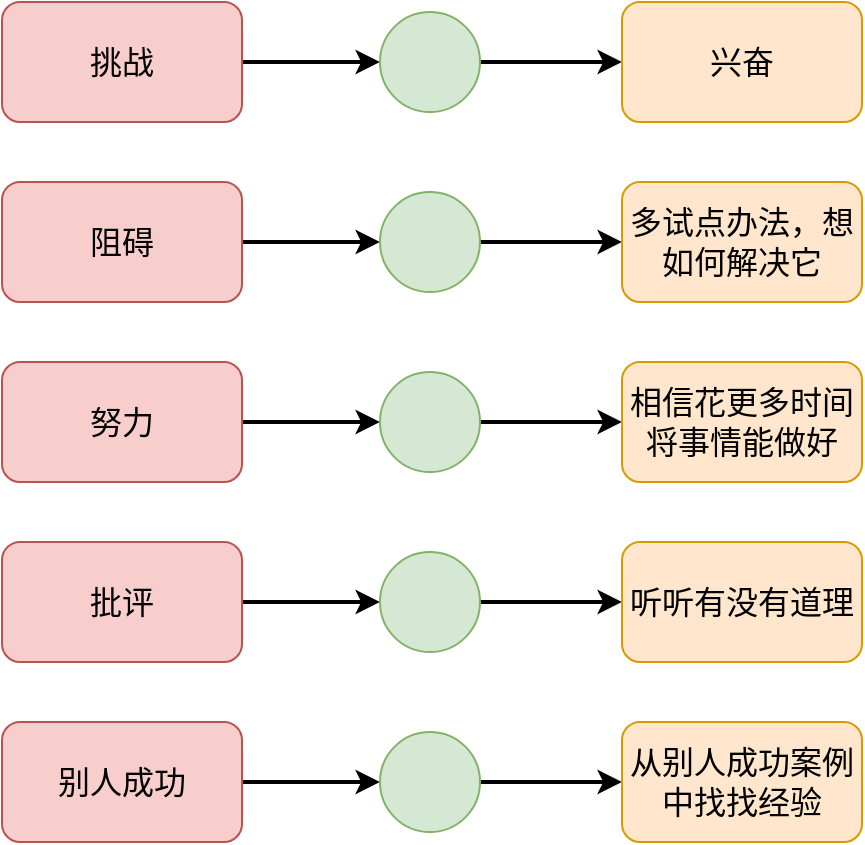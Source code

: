 <mxfile version="14.6.6" type="github">
  <diagram id="DeSyd2PaTH0ix3qHd-5F" name="第 1 页">
    <mxGraphModel dx="870" dy="539" grid="1" gridSize="10" guides="1" tooltips="1" connect="1" arrows="1" fold="1" page="1" pageScale="1" pageWidth="827" pageHeight="1169" math="0" shadow="0">
      <root>
        <mxCell id="0" />
        <mxCell id="1" parent="0" />
        <mxCell id="yNZfFnziBloxg7nEjzWF-7" style="edgeStyle=orthogonalEdgeStyle;rounded=0;orthogonalLoop=1;jettySize=auto;html=1;exitX=1;exitY=0.5;exitDx=0;exitDy=0;strokeWidth=2;" edge="1" parent="1" source="yNZfFnziBloxg7nEjzWF-1" target="yNZfFnziBloxg7nEjzWF-6">
          <mxGeometry relative="1" as="geometry" />
        </mxCell>
        <mxCell id="yNZfFnziBloxg7nEjzWF-1" value="&lt;font style=&quot;font-size: 16px&quot;&gt;挑战&lt;/font&gt;" style="rounded=1;whiteSpace=wrap;html=1;fillColor=#f8cecc;strokeColor=#b85450;" vertex="1" parent="1">
          <mxGeometry x="200" y="80" width="120" height="60" as="geometry" />
        </mxCell>
        <mxCell id="yNZfFnziBloxg7nEjzWF-16" style="edgeStyle=orthogonalEdgeStyle;rounded=0;orthogonalLoop=1;jettySize=auto;html=1;exitX=1;exitY=0.5;exitDx=0;exitDy=0;entryX=0;entryY=0.5;entryDx=0;entryDy=0;strokeWidth=2;" edge="1" parent="1" source="yNZfFnziBloxg7nEjzWF-2" target="yNZfFnziBloxg7nEjzWF-12">
          <mxGeometry relative="1" as="geometry" />
        </mxCell>
        <mxCell id="yNZfFnziBloxg7nEjzWF-2" value="&lt;font style=&quot;font-size: 16px&quot;&gt;阻碍&lt;/font&gt;" style="rounded=1;whiteSpace=wrap;html=1;fillColor=#f8cecc;strokeColor=#b85450;" vertex="1" parent="1">
          <mxGeometry x="200" y="170" width="120" height="60" as="geometry" />
        </mxCell>
        <mxCell id="yNZfFnziBloxg7nEjzWF-17" style="edgeStyle=orthogonalEdgeStyle;rounded=0;orthogonalLoop=1;jettySize=auto;html=1;exitX=1;exitY=0.5;exitDx=0;exitDy=0;entryX=0;entryY=0.5;entryDx=0;entryDy=0;strokeWidth=2;" edge="1" parent="1" source="yNZfFnziBloxg7nEjzWF-3" target="yNZfFnziBloxg7nEjzWF-13">
          <mxGeometry relative="1" as="geometry" />
        </mxCell>
        <mxCell id="yNZfFnziBloxg7nEjzWF-3" value="&lt;font style=&quot;font-size: 16px&quot;&gt;努力&lt;/font&gt;" style="rounded=1;whiteSpace=wrap;html=1;fillColor=#f8cecc;strokeColor=#b85450;" vertex="1" parent="1">
          <mxGeometry x="200" y="260" width="120" height="60" as="geometry" />
        </mxCell>
        <mxCell id="yNZfFnziBloxg7nEjzWF-18" style="edgeStyle=orthogonalEdgeStyle;rounded=0;orthogonalLoop=1;jettySize=auto;html=1;exitX=1;exitY=0.5;exitDx=0;exitDy=0;entryX=0;entryY=0.5;entryDx=0;entryDy=0;strokeWidth=2;" edge="1" parent="1" source="yNZfFnziBloxg7nEjzWF-4" target="yNZfFnziBloxg7nEjzWF-14">
          <mxGeometry relative="1" as="geometry" />
        </mxCell>
        <mxCell id="yNZfFnziBloxg7nEjzWF-4" value="&lt;font style=&quot;font-size: 16px&quot;&gt;批评&lt;/font&gt;" style="rounded=1;whiteSpace=wrap;html=1;fillColor=#f8cecc;strokeColor=#b85450;" vertex="1" parent="1">
          <mxGeometry x="200" y="350" width="120" height="60" as="geometry" />
        </mxCell>
        <mxCell id="yNZfFnziBloxg7nEjzWF-19" style="edgeStyle=orthogonalEdgeStyle;rounded=0;orthogonalLoop=1;jettySize=auto;html=1;exitX=1;exitY=0.5;exitDx=0;exitDy=0;entryX=0;entryY=0.5;entryDx=0;entryDy=0;strokeWidth=2;" edge="1" parent="1" source="yNZfFnziBloxg7nEjzWF-5" target="yNZfFnziBloxg7nEjzWF-15">
          <mxGeometry relative="1" as="geometry" />
        </mxCell>
        <mxCell id="yNZfFnziBloxg7nEjzWF-5" value="&lt;font style=&quot;font-size: 16px&quot;&gt;别人成功&lt;/font&gt;" style="rounded=1;whiteSpace=wrap;html=1;fillColor=#f8cecc;strokeColor=#b85450;" vertex="1" parent="1">
          <mxGeometry x="200" y="440" width="120" height="60" as="geometry" />
        </mxCell>
        <mxCell id="yNZfFnziBloxg7nEjzWF-11" style="edgeStyle=orthogonalEdgeStyle;rounded=0;orthogonalLoop=1;jettySize=auto;html=1;exitX=1;exitY=0.5;exitDx=0;exitDy=0;entryX=0;entryY=0.5;entryDx=0;entryDy=0;strokeWidth=2;" edge="1" parent="1" source="yNZfFnziBloxg7nEjzWF-6" target="yNZfFnziBloxg7nEjzWF-8">
          <mxGeometry relative="1" as="geometry" />
        </mxCell>
        <mxCell id="yNZfFnziBloxg7nEjzWF-6" value="" style="ellipse;whiteSpace=wrap;html=1;aspect=fixed;fillColor=#d5e8d4;strokeColor=#82b366;" vertex="1" parent="1">
          <mxGeometry x="389" y="85" width="50" height="50" as="geometry" />
        </mxCell>
        <mxCell id="yNZfFnziBloxg7nEjzWF-8" value="&lt;font style=&quot;font-size: 16px&quot;&gt;兴奋&lt;/font&gt;" style="rounded=1;whiteSpace=wrap;html=1;fillColor=#ffe6cc;strokeColor=#d79b00;" vertex="1" parent="1">
          <mxGeometry x="510" y="80" width="120" height="60" as="geometry" />
        </mxCell>
        <mxCell id="yNZfFnziBloxg7nEjzWF-24" style="edgeStyle=orthogonalEdgeStyle;rounded=0;orthogonalLoop=1;jettySize=auto;html=1;exitX=1;exitY=0.5;exitDx=0;exitDy=0;strokeWidth=2;" edge="1" parent="1" source="yNZfFnziBloxg7nEjzWF-12" target="yNZfFnziBloxg7nEjzWF-20">
          <mxGeometry relative="1" as="geometry" />
        </mxCell>
        <mxCell id="yNZfFnziBloxg7nEjzWF-12" value="" style="ellipse;whiteSpace=wrap;html=1;aspect=fixed;fillColor=#d5e8d4;strokeColor=#82b366;" vertex="1" parent="1">
          <mxGeometry x="389" y="175" width="50" height="50" as="geometry" />
        </mxCell>
        <mxCell id="yNZfFnziBloxg7nEjzWF-25" style="edgeStyle=orthogonalEdgeStyle;rounded=0;orthogonalLoop=1;jettySize=auto;html=1;exitX=1;exitY=0.5;exitDx=0;exitDy=0;strokeWidth=2;" edge="1" parent="1" source="yNZfFnziBloxg7nEjzWF-13" target="yNZfFnziBloxg7nEjzWF-21">
          <mxGeometry relative="1" as="geometry" />
        </mxCell>
        <mxCell id="yNZfFnziBloxg7nEjzWF-13" value="" style="ellipse;whiteSpace=wrap;html=1;aspect=fixed;fillColor=#d5e8d4;strokeColor=#82b366;" vertex="1" parent="1">
          <mxGeometry x="389" y="265" width="50" height="50" as="geometry" />
        </mxCell>
        <mxCell id="yNZfFnziBloxg7nEjzWF-26" style="edgeStyle=orthogonalEdgeStyle;rounded=0;orthogonalLoop=1;jettySize=auto;html=1;exitX=1;exitY=0.5;exitDx=0;exitDy=0;strokeWidth=2;" edge="1" parent="1" source="yNZfFnziBloxg7nEjzWF-14" target="yNZfFnziBloxg7nEjzWF-22">
          <mxGeometry relative="1" as="geometry" />
        </mxCell>
        <mxCell id="yNZfFnziBloxg7nEjzWF-14" value="" style="ellipse;whiteSpace=wrap;html=1;aspect=fixed;fillColor=#d5e8d4;strokeColor=#82b366;" vertex="1" parent="1">
          <mxGeometry x="389" y="355" width="50" height="50" as="geometry" />
        </mxCell>
        <mxCell id="yNZfFnziBloxg7nEjzWF-27" style="edgeStyle=orthogonalEdgeStyle;rounded=0;orthogonalLoop=1;jettySize=auto;html=1;exitX=1;exitY=0.5;exitDx=0;exitDy=0;entryX=0;entryY=0.5;entryDx=0;entryDy=0;strokeWidth=2;" edge="1" parent="1" source="yNZfFnziBloxg7nEjzWF-15" target="yNZfFnziBloxg7nEjzWF-23">
          <mxGeometry relative="1" as="geometry" />
        </mxCell>
        <mxCell id="yNZfFnziBloxg7nEjzWF-15" value="" style="ellipse;whiteSpace=wrap;html=1;aspect=fixed;fillColor=#d5e8d4;strokeColor=#82b366;" vertex="1" parent="1">
          <mxGeometry x="389" y="445" width="50" height="50" as="geometry" />
        </mxCell>
        <mxCell id="yNZfFnziBloxg7nEjzWF-20" value="&lt;font style=&quot;font-size: 16px&quot;&gt;多试点办法，想如何解决它&lt;/font&gt;" style="rounded=1;whiteSpace=wrap;html=1;fillColor=#ffe6cc;strokeColor=#d79b00;" vertex="1" parent="1">
          <mxGeometry x="510" y="170" width="120" height="60" as="geometry" />
        </mxCell>
        <mxCell id="yNZfFnziBloxg7nEjzWF-21" value="&lt;font style=&quot;font-size: 16px&quot;&gt;相信花更多时间将事情能做好&lt;/font&gt;" style="rounded=1;whiteSpace=wrap;html=1;fillColor=#ffe6cc;strokeColor=#d79b00;" vertex="1" parent="1">
          <mxGeometry x="510" y="260" width="120" height="60" as="geometry" />
        </mxCell>
        <mxCell id="yNZfFnziBloxg7nEjzWF-22" value="&lt;font style=&quot;font-size: 16px&quot;&gt;听听有没有道理&lt;/font&gt;" style="rounded=1;whiteSpace=wrap;html=1;fillColor=#ffe6cc;strokeColor=#d79b00;" vertex="1" parent="1">
          <mxGeometry x="510" y="350" width="120" height="60" as="geometry" />
        </mxCell>
        <mxCell id="yNZfFnziBloxg7nEjzWF-23" value="&lt;font style=&quot;font-size: 16px&quot;&gt;从别人成功案例中找找经验&lt;/font&gt;" style="rounded=1;whiteSpace=wrap;html=1;fillColor=#ffe6cc;strokeColor=#d79b00;" vertex="1" parent="1">
          <mxGeometry x="510" y="440" width="120" height="60" as="geometry" />
        </mxCell>
      </root>
    </mxGraphModel>
  </diagram>
</mxfile>
